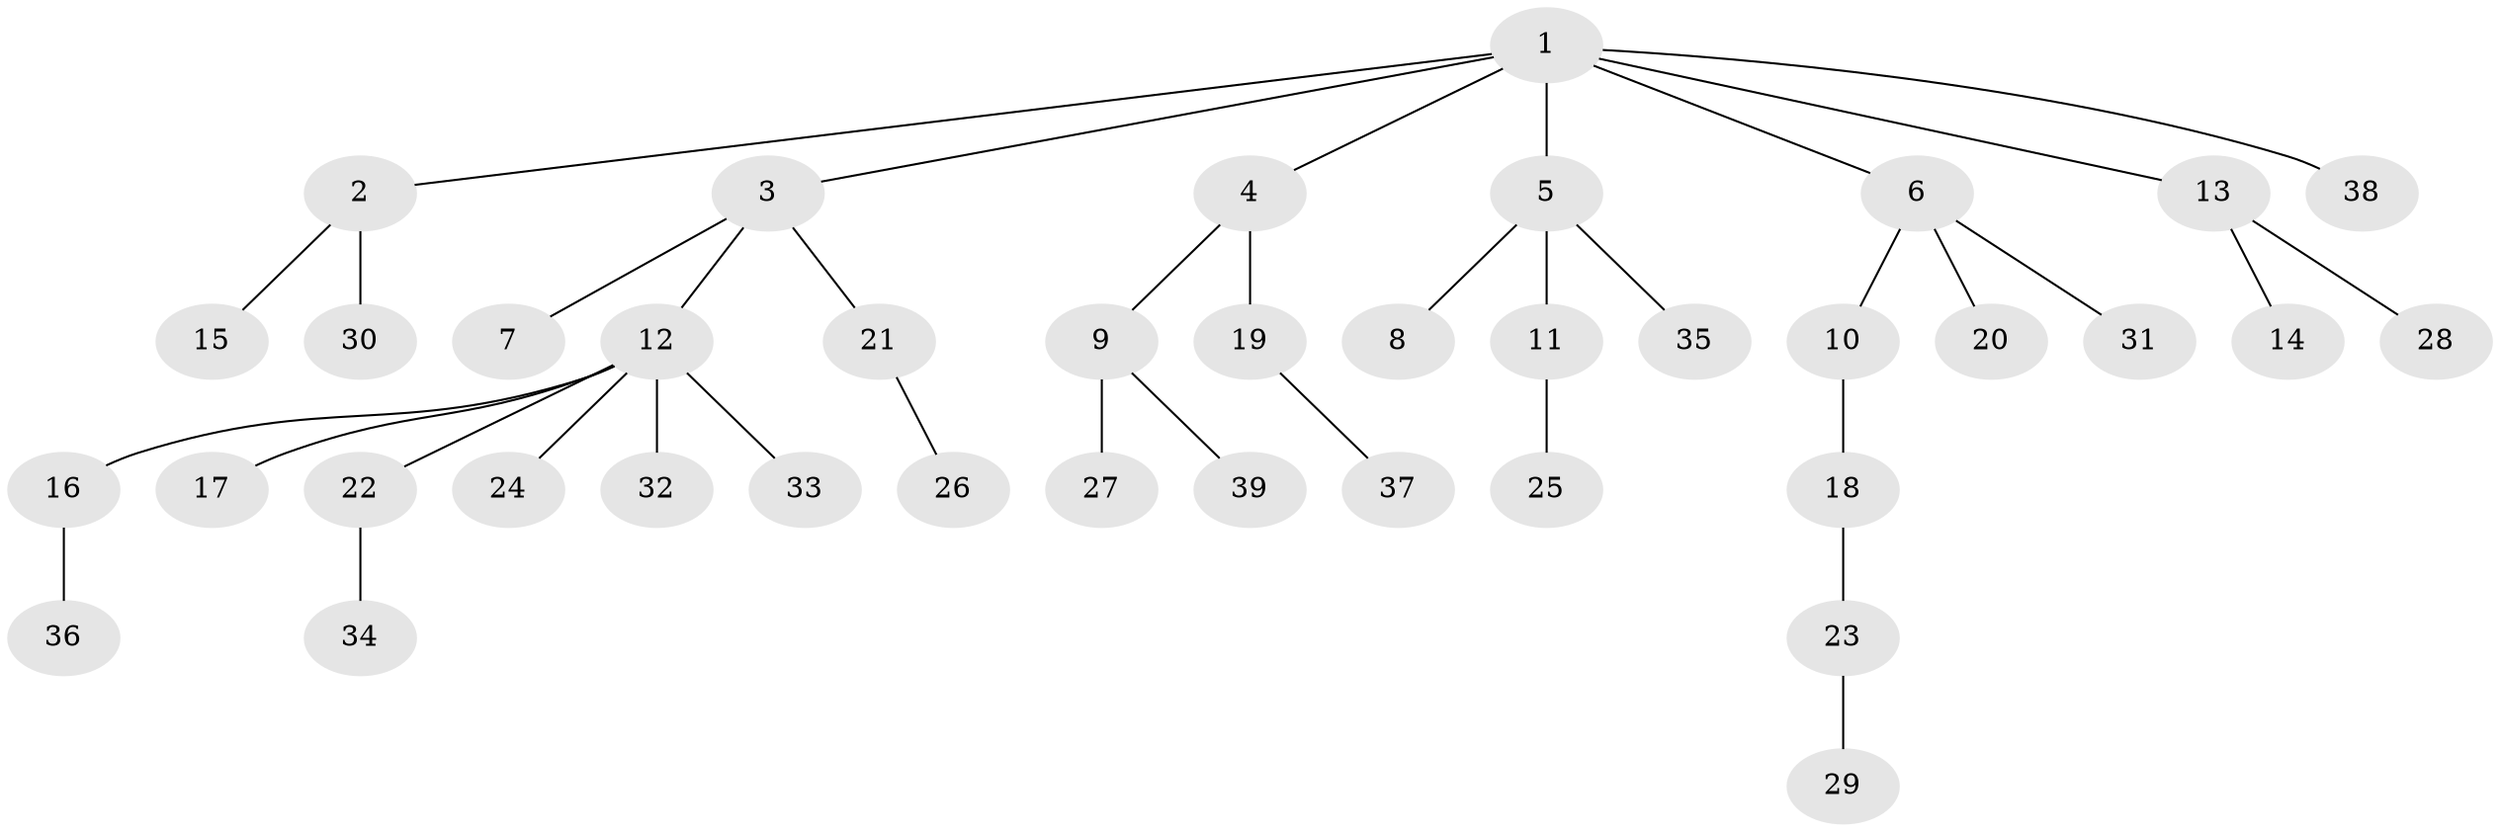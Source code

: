// original degree distribution, {8: 0.03125, 3: 0.0625, 5: 0.046875, 4: 0.046875, 2: 0.296875, 1: 0.515625}
// Generated by graph-tools (version 1.1) at 2025/51/03/04/25 22:51:33]
// undirected, 39 vertices, 38 edges
graph export_dot {
  node [color=gray90,style=filled];
  1;
  2;
  3;
  4;
  5;
  6;
  7;
  8;
  9;
  10;
  11;
  12;
  13;
  14;
  15;
  16;
  17;
  18;
  19;
  20;
  21;
  22;
  23;
  24;
  25;
  26;
  27;
  28;
  29;
  30;
  31;
  32;
  33;
  34;
  35;
  36;
  37;
  38;
  39;
  1 -- 2 [weight=1.0];
  1 -- 3 [weight=1.0];
  1 -- 4 [weight=1.0];
  1 -- 5 [weight=1.0];
  1 -- 6 [weight=1.0];
  1 -- 13 [weight=1.0];
  1 -- 38 [weight=1.0];
  2 -- 15 [weight=1.0];
  2 -- 30 [weight=1.0];
  3 -- 7 [weight=1.0];
  3 -- 12 [weight=1.0];
  3 -- 21 [weight=1.0];
  4 -- 9 [weight=1.0];
  4 -- 19 [weight=1.0];
  5 -- 8 [weight=1.0];
  5 -- 11 [weight=1.0];
  5 -- 35 [weight=1.0];
  6 -- 10 [weight=1.0];
  6 -- 20 [weight=1.0];
  6 -- 31 [weight=1.0];
  9 -- 27 [weight=1.0];
  9 -- 39 [weight=1.0];
  10 -- 18 [weight=1.0];
  11 -- 25 [weight=1.0];
  12 -- 16 [weight=1.0];
  12 -- 17 [weight=1.0];
  12 -- 22 [weight=1.0];
  12 -- 24 [weight=1.0];
  12 -- 32 [weight=1.0];
  12 -- 33 [weight=1.0];
  13 -- 14 [weight=1.0];
  13 -- 28 [weight=1.0];
  16 -- 36 [weight=1.0];
  18 -- 23 [weight=1.0];
  19 -- 37 [weight=1.0];
  21 -- 26 [weight=1.0];
  22 -- 34 [weight=1.0];
  23 -- 29 [weight=2.0];
}
